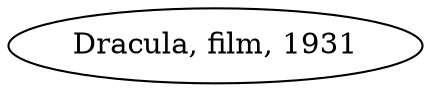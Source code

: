 // Notice UMLRM0159
digraph UMLRM0159 {
	rankdir=LR
	size="20,20"
	UMLRM0159 [label="Dracula, film, 1931"]
}
